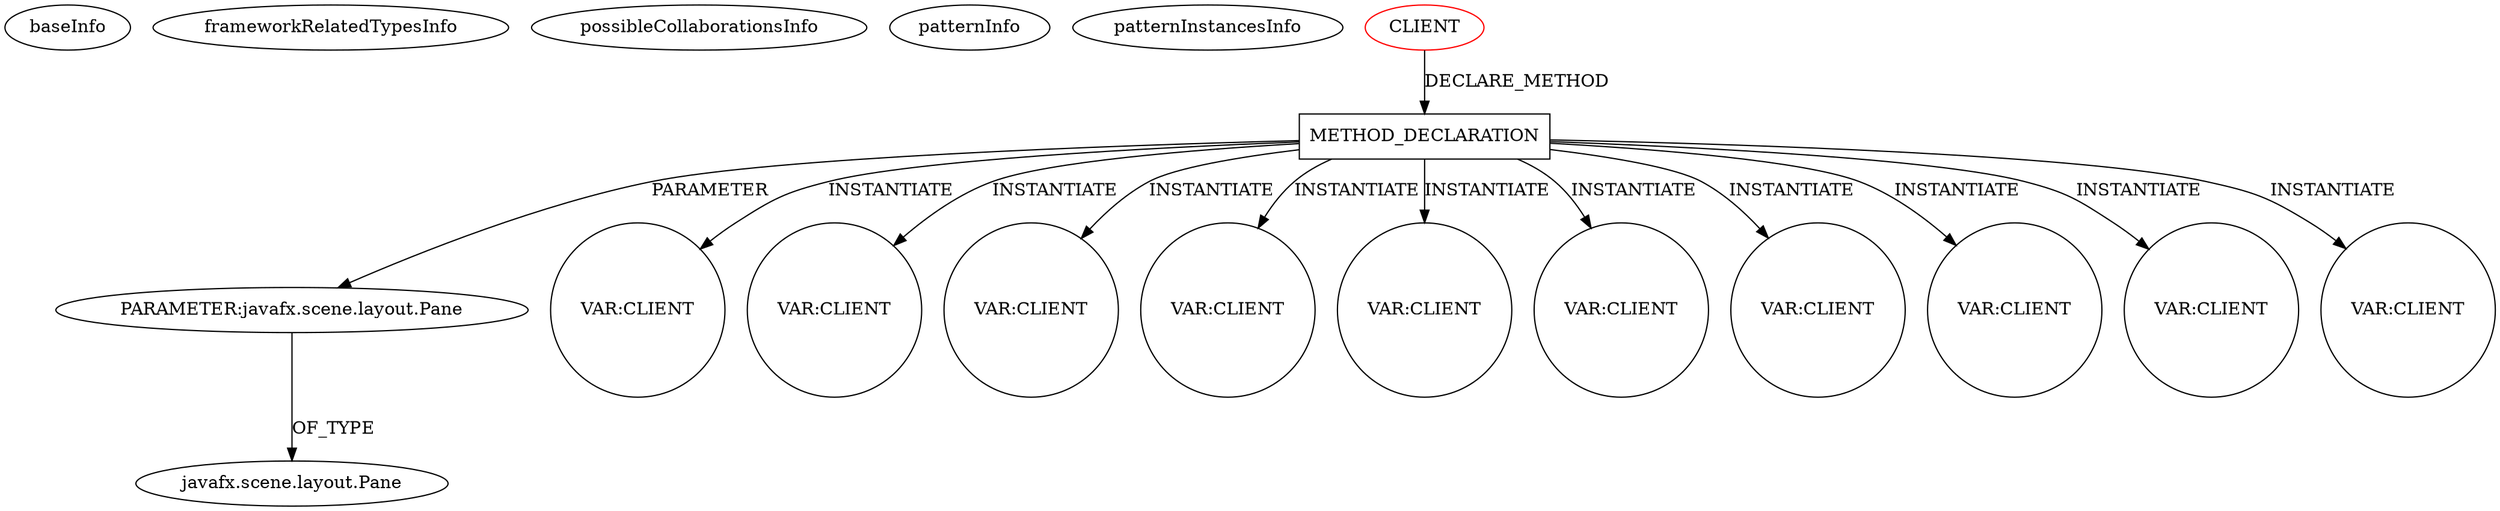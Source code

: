 digraph {
baseInfo[graphId=3436,category="pattern",isAnonymous=false,possibleRelation=false]
frameworkRelatedTypesInfo[]
possibleCollaborationsInfo[]
patternInfo[frequency=3.0,patternRootClient=0]
patternInstancesInfo[0="Maxxa-MT-common~/Maxxa-MT-common/MT-common-master/src/cz/commons/example/graphics/branchNode/BranchElementExample.java~BranchElementExample~916",1="Maxxa-MT-common~/Maxxa-MT-common/MT-common-master/src/cz/commons/example/graphics/layoutManager/Example.java~Example~920",2="Maxxa-MT-common~/Maxxa-MT-common/MT-common-master/src/cz/commons/example/graphics/layoutManager/ExampleWithSecondPointCalculation.java~ExampleWithSecondPointCalculation~919"]
3[label="PARAMETER:javafx.scene.layout.Pane",vertexType="PARAMETER_DECLARATION",isFrameworkType=false]
4[label="javafx.scene.layout.Pane",vertexType="FRAMEWORK_CLASS_TYPE",isFrameworkType=false]
2[label="METHOD_DECLARATION",vertexType="CLIENT_METHOD_DECLARATION",isFrameworkType=false,shape=box]
0[label="CLIENT",vertexType="ROOT_CLIENT_CLASS_DECLARATION",isFrameworkType=false,color=red]
58[label="VAR:CLIENT",vertexType="VARIABLE_EXPRESION",isFrameworkType=false,shape=circle]
85[label="VAR:CLIENT",vertexType="VARIABLE_EXPRESION",isFrameworkType=false,shape=circle]
40[label="VAR:CLIENT",vertexType="VARIABLE_EXPRESION",isFrameworkType=false,shape=circle]
94[label="VAR:CLIENT",vertexType="VARIABLE_EXPRESION",isFrameworkType=false,shape=circle]
37[label="VAR:CLIENT",vertexType="VARIABLE_EXPRESION",isFrameworkType=false,shape=circle]
31[label="VAR:CLIENT",vertexType="VARIABLE_EXPRESION",isFrameworkType=false,shape=circle]
28[label="VAR:CLIENT",vertexType="VARIABLE_EXPRESION",isFrameworkType=false,shape=circle]
19[label="VAR:CLIENT",vertexType="VARIABLE_EXPRESION",isFrameworkType=false,shape=circle]
76[label="VAR:CLIENT",vertexType="VARIABLE_EXPRESION",isFrameworkType=false,shape=circle]
70[label="VAR:CLIENT",vertexType="VARIABLE_EXPRESION",isFrameworkType=false,shape=circle]
2->58[label="INSTANTIATE"]
2->40[label="INSTANTIATE"]
2->19[label="INSTANTIATE"]
2->94[label="INSTANTIATE"]
2->28[label="INSTANTIATE"]
0->2[label="DECLARE_METHOD"]
3->4[label="OF_TYPE"]
2->31[label="INSTANTIATE"]
2->70[label="INSTANTIATE"]
2->76[label="INSTANTIATE"]
2->85[label="INSTANTIATE"]
2->37[label="INSTANTIATE"]
2->3[label="PARAMETER"]
}
